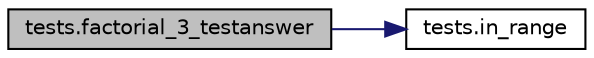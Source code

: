 digraph "tests.factorial_3_testanswer"
{
  edge [fontname="Helvetica",fontsize="10",labelfontname="Helvetica",labelfontsize="10"];
  node [fontname="Helvetica",fontsize="10",shape=record];
  rankdir="LR";
  Node1 [label="tests.factorial_3_testanswer",height=0.2,width=0.4,color="black", fillcolor="grey75", style="filled", fontcolor="black"];
  Node1 -> Node2 [color="midnightblue",fontsize="10",style="solid",fontname="Helvetica"];
  Node2 [label="tests.in_range",height=0.2,width=0.4,color="black", fillcolor="white", style="filled",URL="$namespacetests.html#adb3d184aee2670467e490d649059c8bb"];
}
